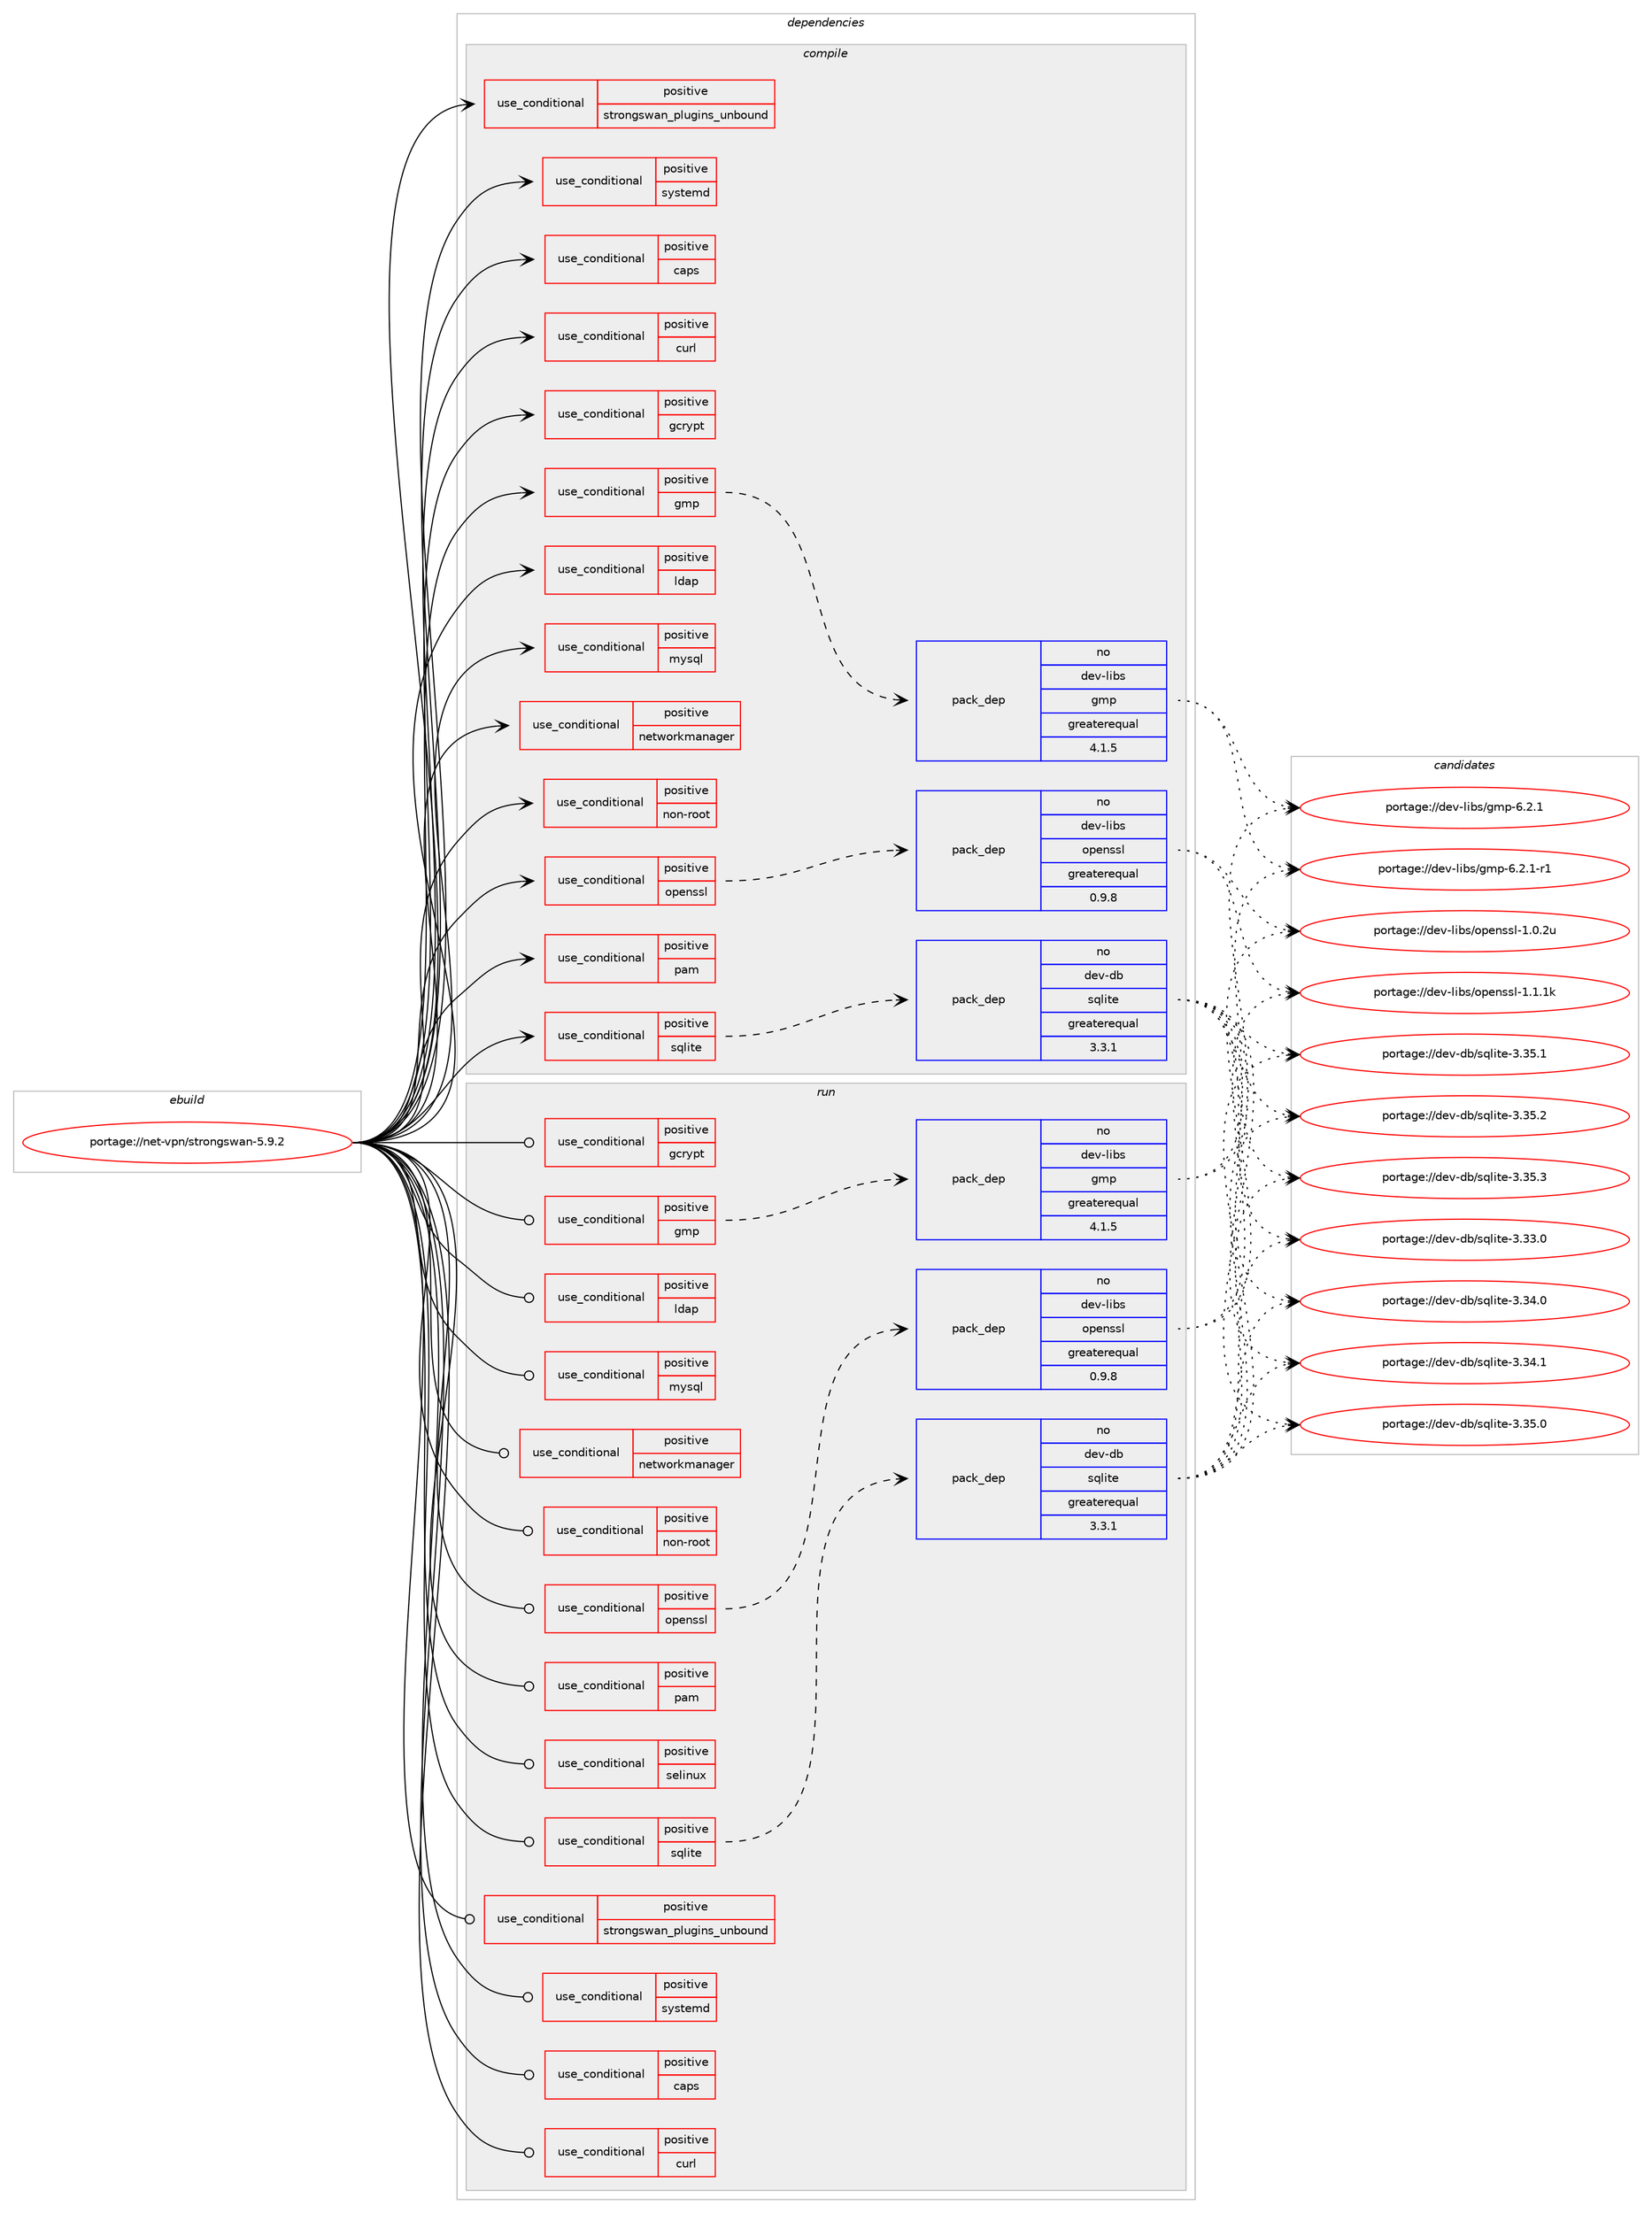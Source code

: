 digraph prolog {

# *************
# Graph options
# *************

newrank=true;
concentrate=true;
compound=true;
graph [rankdir=LR,fontname=Helvetica,fontsize=10,ranksep=1.5];#, ranksep=2.5, nodesep=0.2];
edge  [arrowhead=vee];
node  [fontname=Helvetica,fontsize=10];

# **********
# The ebuild
# **********

subgraph cluster_leftcol {
color=gray;
rank=same;
label=<<i>ebuild</i>>;
id [label="portage://net-vpn/strongswan-5.9.2", color=red, width=4, href="../net-vpn/strongswan-5.9.2.svg"];
}

# ****************
# The dependencies
# ****************

subgraph cluster_midcol {
color=gray;
label=<<i>dependencies</i>>;
subgraph cluster_compile {
fillcolor="#eeeeee";
style=filled;
label=<<i>compile</i>>;
subgraph cond186 {
dependency355 [label=<<TABLE BORDER="0" CELLBORDER="1" CELLSPACING="0" CELLPADDING="4"><TR><TD ROWSPAN="3" CELLPADDING="10">use_conditional</TD></TR><TR><TD>positive</TD></TR><TR><TD>caps</TD></TR></TABLE>>, shape=none, color=red];
# *** BEGIN UNKNOWN DEPENDENCY TYPE (TODO) ***
# dependency355 -> package_dependency(portage://net-vpn/strongswan-5.9.2,install,no,sys-libs,libcap,none,[,,],[],[])
# *** END UNKNOWN DEPENDENCY TYPE (TODO) ***

}
id:e -> dependency355:w [weight=20,style="solid",arrowhead="vee"];
subgraph cond187 {
dependency356 [label=<<TABLE BORDER="0" CELLBORDER="1" CELLSPACING="0" CELLPADDING="4"><TR><TD ROWSPAN="3" CELLPADDING="10">use_conditional</TD></TR><TR><TD>positive</TD></TR><TR><TD>curl</TD></TR></TABLE>>, shape=none, color=red];
# *** BEGIN UNKNOWN DEPENDENCY TYPE (TODO) ***
# dependency356 -> package_dependency(portage://net-vpn/strongswan-5.9.2,install,no,net-misc,curl,none,[,,],[],[])
# *** END UNKNOWN DEPENDENCY TYPE (TODO) ***

}
id:e -> dependency356:w [weight=20,style="solid",arrowhead="vee"];
subgraph cond188 {
dependency357 [label=<<TABLE BORDER="0" CELLBORDER="1" CELLSPACING="0" CELLPADDING="4"><TR><TD ROWSPAN="3" CELLPADDING="10">use_conditional</TD></TR><TR><TD>positive</TD></TR><TR><TD>gcrypt</TD></TR></TABLE>>, shape=none, color=red];
# *** BEGIN UNKNOWN DEPENDENCY TYPE (TODO) ***
# dependency357 -> package_dependency(portage://net-vpn/strongswan-5.9.2,install,no,dev-libs,libgcrypt,none,[,,],[slot(0)],[])
# *** END UNKNOWN DEPENDENCY TYPE (TODO) ***

}
id:e -> dependency357:w [weight=20,style="solid",arrowhead="vee"];
subgraph cond189 {
dependency358 [label=<<TABLE BORDER="0" CELLBORDER="1" CELLSPACING="0" CELLPADDING="4"><TR><TD ROWSPAN="3" CELLPADDING="10">use_conditional</TD></TR><TR><TD>positive</TD></TR><TR><TD>gmp</TD></TR></TABLE>>, shape=none, color=red];
subgraph pack162 {
dependency359 [label=<<TABLE BORDER="0" CELLBORDER="1" CELLSPACING="0" CELLPADDING="4" WIDTH="220"><TR><TD ROWSPAN="6" CELLPADDING="30">pack_dep</TD></TR><TR><TD WIDTH="110">no</TD></TR><TR><TD>dev-libs</TD></TR><TR><TD>gmp</TD></TR><TR><TD>greaterequal</TD></TR><TR><TD>4.1.5</TD></TR></TABLE>>, shape=none, color=blue];
}
dependency358:e -> dependency359:w [weight=20,style="dashed",arrowhead="vee"];
}
id:e -> dependency358:w [weight=20,style="solid",arrowhead="vee"];
subgraph cond190 {
dependency360 [label=<<TABLE BORDER="0" CELLBORDER="1" CELLSPACING="0" CELLPADDING="4"><TR><TD ROWSPAN="3" CELLPADDING="10">use_conditional</TD></TR><TR><TD>positive</TD></TR><TR><TD>ldap</TD></TR></TABLE>>, shape=none, color=red];
# *** BEGIN UNKNOWN DEPENDENCY TYPE (TODO) ***
# dependency360 -> package_dependency(portage://net-vpn/strongswan-5.9.2,install,no,net-nds,openldap,none,[,,],[],[])
# *** END UNKNOWN DEPENDENCY TYPE (TODO) ***

}
id:e -> dependency360:w [weight=20,style="solid",arrowhead="vee"];
subgraph cond191 {
dependency361 [label=<<TABLE BORDER="0" CELLBORDER="1" CELLSPACING="0" CELLPADDING="4"><TR><TD ROWSPAN="3" CELLPADDING="10">use_conditional</TD></TR><TR><TD>positive</TD></TR><TR><TD>mysql</TD></TR></TABLE>>, shape=none, color=red];
# *** BEGIN UNKNOWN DEPENDENCY TYPE (TODO) ***
# dependency361 -> package_dependency(portage://net-vpn/strongswan-5.9.2,install,no,dev-db,mysql-connector-c,none,[,,],any_same_slot,[])
# *** END UNKNOWN DEPENDENCY TYPE (TODO) ***

}
id:e -> dependency361:w [weight=20,style="solid",arrowhead="vee"];
subgraph cond192 {
dependency362 [label=<<TABLE BORDER="0" CELLBORDER="1" CELLSPACING="0" CELLPADDING="4"><TR><TD ROWSPAN="3" CELLPADDING="10">use_conditional</TD></TR><TR><TD>positive</TD></TR><TR><TD>networkmanager</TD></TR></TABLE>>, shape=none, color=red];
# *** BEGIN UNKNOWN DEPENDENCY TYPE (TODO) ***
# dependency362 -> package_dependency(portage://net-vpn/strongswan-5.9.2,install,no,net-misc,networkmanager,none,[,,],[],[])
# *** END UNKNOWN DEPENDENCY TYPE (TODO) ***

}
id:e -> dependency362:w [weight=20,style="solid",arrowhead="vee"];
subgraph cond193 {
dependency363 [label=<<TABLE BORDER="0" CELLBORDER="1" CELLSPACING="0" CELLPADDING="4"><TR><TD ROWSPAN="3" CELLPADDING="10">use_conditional</TD></TR><TR><TD>positive</TD></TR><TR><TD>non-root</TD></TR></TABLE>>, shape=none, color=red];
# *** BEGIN UNKNOWN DEPENDENCY TYPE (TODO) ***
# dependency363 -> package_dependency(portage://net-vpn/strongswan-5.9.2,install,no,acct-user,ipsec,none,[,,],[],[])
# *** END UNKNOWN DEPENDENCY TYPE (TODO) ***

# *** BEGIN UNKNOWN DEPENDENCY TYPE (TODO) ***
# dependency363 -> package_dependency(portage://net-vpn/strongswan-5.9.2,install,no,acct-group,ipsec,none,[,,],[],[])
# *** END UNKNOWN DEPENDENCY TYPE (TODO) ***

}
id:e -> dependency363:w [weight=20,style="solid",arrowhead="vee"];
subgraph cond194 {
dependency364 [label=<<TABLE BORDER="0" CELLBORDER="1" CELLSPACING="0" CELLPADDING="4"><TR><TD ROWSPAN="3" CELLPADDING="10">use_conditional</TD></TR><TR><TD>positive</TD></TR><TR><TD>openssl</TD></TR></TABLE>>, shape=none, color=red];
subgraph pack163 {
dependency365 [label=<<TABLE BORDER="0" CELLBORDER="1" CELLSPACING="0" CELLPADDING="4" WIDTH="220"><TR><TD ROWSPAN="6" CELLPADDING="30">pack_dep</TD></TR><TR><TD WIDTH="110">no</TD></TR><TR><TD>dev-libs</TD></TR><TR><TD>openssl</TD></TR><TR><TD>greaterequal</TD></TR><TR><TD>0.9.8</TD></TR></TABLE>>, shape=none, color=blue];
}
dependency364:e -> dependency365:w [weight=20,style="dashed",arrowhead="vee"];
}
id:e -> dependency364:w [weight=20,style="solid",arrowhead="vee"];
subgraph cond195 {
dependency366 [label=<<TABLE BORDER="0" CELLBORDER="1" CELLSPACING="0" CELLPADDING="4"><TR><TD ROWSPAN="3" CELLPADDING="10">use_conditional</TD></TR><TR><TD>positive</TD></TR><TR><TD>pam</TD></TR></TABLE>>, shape=none, color=red];
# *** BEGIN UNKNOWN DEPENDENCY TYPE (TODO) ***
# dependency366 -> package_dependency(portage://net-vpn/strongswan-5.9.2,install,no,sys-libs,pam,none,[,,],[],[])
# *** END UNKNOWN DEPENDENCY TYPE (TODO) ***

}
id:e -> dependency366:w [weight=20,style="solid",arrowhead="vee"];
subgraph cond196 {
dependency367 [label=<<TABLE BORDER="0" CELLBORDER="1" CELLSPACING="0" CELLPADDING="4"><TR><TD ROWSPAN="3" CELLPADDING="10">use_conditional</TD></TR><TR><TD>positive</TD></TR><TR><TD>sqlite</TD></TR></TABLE>>, shape=none, color=red];
subgraph pack164 {
dependency368 [label=<<TABLE BORDER="0" CELLBORDER="1" CELLSPACING="0" CELLPADDING="4" WIDTH="220"><TR><TD ROWSPAN="6" CELLPADDING="30">pack_dep</TD></TR><TR><TD WIDTH="110">no</TD></TR><TR><TD>dev-db</TD></TR><TR><TD>sqlite</TD></TR><TR><TD>greaterequal</TD></TR><TR><TD>3.3.1</TD></TR></TABLE>>, shape=none, color=blue];
}
dependency367:e -> dependency368:w [weight=20,style="dashed",arrowhead="vee"];
}
id:e -> dependency367:w [weight=20,style="solid",arrowhead="vee"];
subgraph cond197 {
dependency369 [label=<<TABLE BORDER="0" CELLBORDER="1" CELLSPACING="0" CELLPADDING="4"><TR><TD ROWSPAN="3" CELLPADDING="10">use_conditional</TD></TR><TR><TD>positive</TD></TR><TR><TD>strongswan_plugins_unbound</TD></TR></TABLE>>, shape=none, color=red];
# *** BEGIN UNKNOWN DEPENDENCY TYPE (TODO) ***
# dependency369 -> package_dependency(portage://net-vpn/strongswan-5.9.2,install,no,net-dns,unbound,none,[,,],any_same_slot,[])
# *** END UNKNOWN DEPENDENCY TYPE (TODO) ***

# *** BEGIN UNKNOWN DEPENDENCY TYPE (TODO) ***
# dependency369 -> package_dependency(portage://net-vpn/strongswan-5.9.2,install,no,net-libs,ldns,none,[,,],[],[])
# *** END UNKNOWN DEPENDENCY TYPE (TODO) ***

}
id:e -> dependency369:w [weight=20,style="solid",arrowhead="vee"];
subgraph cond198 {
dependency370 [label=<<TABLE BORDER="0" CELLBORDER="1" CELLSPACING="0" CELLPADDING="4"><TR><TD ROWSPAN="3" CELLPADDING="10">use_conditional</TD></TR><TR><TD>positive</TD></TR><TR><TD>systemd</TD></TR></TABLE>>, shape=none, color=red];
# *** BEGIN UNKNOWN DEPENDENCY TYPE (TODO) ***
# dependency370 -> package_dependency(portage://net-vpn/strongswan-5.9.2,install,no,sys-apps,systemd,none,[,,],[],[])
# *** END UNKNOWN DEPENDENCY TYPE (TODO) ***

}
id:e -> dependency370:w [weight=20,style="solid",arrowhead="vee"];
# *** BEGIN UNKNOWN DEPENDENCY TYPE (TODO) ***
# id -> package_dependency(portage://net-vpn/strongswan-5.9.2,install,no,sys-kernel,linux-headers,none,[,,],[],[])
# *** END UNKNOWN DEPENDENCY TYPE (TODO) ***

# *** BEGIN UNKNOWN DEPENDENCY TYPE (TODO) ***
# id -> package_dependency(portage://net-vpn/strongswan-5.9.2,install,no,virtual,linux-sources,none,[,,],[],[])
# *** END UNKNOWN DEPENDENCY TYPE (TODO) ***

}
subgraph cluster_compileandrun {
fillcolor="#eeeeee";
style=filled;
label=<<i>compile and run</i>>;
}
subgraph cluster_run {
fillcolor="#eeeeee";
style=filled;
label=<<i>run</i>>;
subgraph cond199 {
dependency371 [label=<<TABLE BORDER="0" CELLBORDER="1" CELLSPACING="0" CELLPADDING="4"><TR><TD ROWSPAN="3" CELLPADDING="10">use_conditional</TD></TR><TR><TD>positive</TD></TR><TR><TD>caps</TD></TR></TABLE>>, shape=none, color=red];
# *** BEGIN UNKNOWN DEPENDENCY TYPE (TODO) ***
# dependency371 -> package_dependency(portage://net-vpn/strongswan-5.9.2,run,no,sys-libs,libcap,none,[,,],[],[])
# *** END UNKNOWN DEPENDENCY TYPE (TODO) ***

}
id:e -> dependency371:w [weight=20,style="solid",arrowhead="odot"];
subgraph cond200 {
dependency372 [label=<<TABLE BORDER="0" CELLBORDER="1" CELLSPACING="0" CELLPADDING="4"><TR><TD ROWSPAN="3" CELLPADDING="10">use_conditional</TD></TR><TR><TD>positive</TD></TR><TR><TD>curl</TD></TR></TABLE>>, shape=none, color=red];
# *** BEGIN UNKNOWN DEPENDENCY TYPE (TODO) ***
# dependency372 -> package_dependency(portage://net-vpn/strongswan-5.9.2,run,no,net-misc,curl,none,[,,],[],[])
# *** END UNKNOWN DEPENDENCY TYPE (TODO) ***

}
id:e -> dependency372:w [weight=20,style="solid",arrowhead="odot"];
subgraph cond201 {
dependency373 [label=<<TABLE BORDER="0" CELLBORDER="1" CELLSPACING="0" CELLPADDING="4"><TR><TD ROWSPAN="3" CELLPADDING="10">use_conditional</TD></TR><TR><TD>positive</TD></TR><TR><TD>gcrypt</TD></TR></TABLE>>, shape=none, color=red];
# *** BEGIN UNKNOWN DEPENDENCY TYPE (TODO) ***
# dependency373 -> package_dependency(portage://net-vpn/strongswan-5.9.2,run,no,dev-libs,libgcrypt,none,[,,],[slot(0)],[])
# *** END UNKNOWN DEPENDENCY TYPE (TODO) ***

}
id:e -> dependency373:w [weight=20,style="solid",arrowhead="odot"];
subgraph cond202 {
dependency374 [label=<<TABLE BORDER="0" CELLBORDER="1" CELLSPACING="0" CELLPADDING="4"><TR><TD ROWSPAN="3" CELLPADDING="10">use_conditional</TD></TR><TR><TD>positive</TD></TR><TR><TD>gmp</TD></TR></TABLE>>, shape=none, color=red];
subgraph pack165 {
dependency375 [label=<<TABLE BORDER="0" CELLBORDER="1" CELLSPACING="0" CELLPADDING="4" WIDTH="220"><TR><TD ROWSPAN="6" CELLPADDING="30">pack_dep</TD></TR><TR><TD WIDTH="110">no</TD></TR><TR><TD>dev-libs</TD></TR><TR><TD>gmp</TD></TR><TR><TD>greaterequal</TD></TR><TR><TD>4.1.5</TD></TR></TABLE>>, shape=none, color=blue];
}
dependency374:e -> dependency375:w [weight=20,style="dashed",arrowhead="vee"];
}
id:e -> dependency374:w [weight=20,style="solid",arrowhead="odot"];
subgraph cond203 {
dependency376 [label=<<TABLE BORDER="0" CELLBORDER="1" CELLSPACING="0" CELLPADDING="4"><TR><TD ROWSPAN="3" CELLPADDING="10">use_conditional</TD></TR><TR><TD>positive</TD></TR><TR><TD>ldap</TD></TR></TABLE>>, shape=none, color=red];
# *** BEGIN UNKNOWN DEPENDENCY TYPE (TODO) ***
# dependency376 -> package_dependency(portage://net-vpn/strongswan-5.9.2,run,no,net-nds,openldap,none,[,,],[],[])
# *** END UNKNOWN DEPENDENCY TYPE (TODO) ***

}
id:e -> dependency376:w [weight=20,style="solid",arrowhead="odot"];
subgraph cond204 {
dependency377 [label=<<TABLE BORDER="0" CELLBORDER="1" CELLSPACING="0" CELLPADDING="4"><TR><TD ROWSPAN="3" CELLPADDING="10">use_conditional</TD></TR><TR><TD>positive</TD></TR><TR><TD>mysql</TD></TR></TABLE>>, shape=none, color=red];
# *** BEGIN UNKNOWN DEPENDENCY TYPE (TODO) ***
# dependency377 -> package_dependency(portage://net-vpn/strongswan-5.9.2,run,no,dev-db,mysql-connector-c,none,[,,],any_same_slot,[])
# *** END UNKNOWN DEPENDENCY TYPE (TODO) ***

}
id:e -> dependency377:w [weight=20,style="solid",arrowhead="odot"];
subgraph cond205 {
dependency378 [label=<<TABLE BORDER="0" CELLBORDER="1" CELLSPACING="0" CELLPADDING="4"><TR><TD ROWSPAN="3" CELLPADDING="10">use_conditional</TD></TR><TR><TD>positive</TD></TR><TR><TD>networkmanager</TD></TR></TABLE>>, shape=none, color=red];
# *** BEGIN UNKNOWN DEPENDENCY TYPE (TODO) ***
# dependency378 -> package_dependency(portage://net-vpn/strongswan-5.9.2,run,no,net-misc,networkmanager,none,[,,],[],[])
# *** END UNKNOWN DEPENDENCY TYPE (TODO) ***

}
id:e -> dependency378:w [weight=20,style="solid",arrowhead="odot"];
subgraph cond206 {
dependency379 [label=<<TABLE BORDER="0" CELLBORDER="1" CELLSPACING="0" CELLPADDING="4"><TR><TD ROWSPAN="3" CELLPADDING="10">use_conditional</TD></TR><TR><TD>positive</TD></TR><TR><TD>non-root</TD></TR></TABLE>>, shape=none, color=red];
# *** BEGIN UNKNOWN DEPENDENCY TYPE (TODO) ***
# dependency379 -> package_dependency(portage://net-vpn/strongswan-5.9.2,run,no,acct-user,ipsec,none,[,,],[],[])
# *** END UNKNOWN DEPENDENCY TYPE (TODO) ***

# *** BEGIN UNKNOWN DEPENDENCY TYPE (TODO) ***
# dependency379 -> package_dependency(portage://net-vpn/strongswan-5.9.2,run,no,acct-group,ipsec,none,[,,],[],[])
# *** END UNKNOWN DEPENDENCY TYPE (TODO) ***

}
id:e -> dependency379:w [weight=20,style="solid",arrowhead="odot"];
subgraph cond207 {
dependency380 [label=<<TABLE BORDER="0" CELLBORDER="1" CELLSPACING="0" CELLPADDING="4"><TR><TD ROWSPAN="3" CELLPADDING="10">use_conditional</TD></TR><TR><TD>positive</TD></TR><TR><TD>openssl</TD></TR></TABLE>>, shape=none, color=red];
subgraph pack166 {
dependency381 [label=<<TABLE BORDER="0" CELLBORDER="1" CELLSPACING="0" CELLPADDING="4" WIDTH="220"><TR><TD ROWSPAN="6" CELLPADDING="30">pack_dep</TD></TR><TR><TD WIDTH="110">no</TD></TR><TR><TD>dev-libs</TD></TR><TR><TD>openssl</TD></TR><TR><TD>greaterequal</TD></TR><TR><TD>0.9.8</TD></TR></TABLE>>, shape=none, color=blue];
}
dependency380:e -> dependency381:w [weight=20,style="dashed",arrowhead="vee"];
}
id:e -> dependency380:w [weight=20,style="solid",arrowhead="odot"];
subgraph cond208 {
dependency382 [label=<<TABLE BORDER="0" CELLBORDER="1" CELLSPACING="0" CELLPADDING="4"><TR><TD ROWSPAN="3" CELLPADDING="10">use_conditional</TD></TR><TR><TD>positive</TD></TR><TR><TD>pam</TD></TR></TABLE>>, shape=none, color=red];
# *** BEGIN UNKNOWN DEPENDENCY TYPE (TODO) ***
# dependency382 -> package_dependency(portage://net-vpn/strongswan-5.9.2,run,no,sys-libs,pam,none,[,,],[],[])
# *** END UNKNOWN DEPENDENCY TYPE (TODO) ***

}
id:e -> dependency382:w [weight=20,style="solid",arrowhead="odot"];
subgraph cond209 {
dependency383 [label=<<TABLE BORDER="0" CELLBORDER="1" CELLSPACING="0" CELLPADDING="4"><TR><TD ROWSPAN="3" CELLPADDING="10">use_conditional</TD></TR><TR><TD>positive</TD></TR><TR><TD>selinux</TD></TR></TABLE>>, shape=none, color=red];
# *** BEGIN UNKNOWN DEPENDENCY TYPE (TODO) ***
# dependency383 -> package_dependency(portage://net-vpn/strongswan-5.9.2,run,no,sec-policy,selinux-ipsec,none,[,,],[],[])
# *** END UNKNOWN DEPENDENCY TYPE (TODO) ***

}
id:e -> dependency383:w [weight=20,style="solid",arrowhead="odot"];
subgraph cond210 {
dependency384 [label=<<TABLE BORDER="0" CELLBORDER="1" CELLSPACING="0" CELLPADDING="4"><TR><TD ROWSPAN="3" CELLPADDING="10">use_conditional</TD></TR><TR><TD>positive</TD></TR><TR><TD>sqlite</TD></TR></TABLE>>, shape=none, color=red];
subgraph pack167 {
dependency385 [label=<<TABLE BORDER="0" CELLBORDER="1" CELLSPACING="0" CELLPADDING="4" WIDTH="220"><TR><TD ROWSPAN="6" CELLPADDING="30">pack_dep</TD></TR><TR><TD WIDTH="110">no</TD></TR><TR><TD>dev-db</TD></TR><TR><TD>sqlite</TD></TR><TR><TD>greaterequal</TD></TR><TR><TD>3.3.1</TD></TR></TABLE>>, shape=none, color=blue];
}
dependency384:e -> dependency385:w [weight=20,style="dashed",arrowhead="vee"];
}
id:e -> dependency384:w [weight=20,style="solid",arrowhead="odot"];
subgraph cond211 {
dependency386 [label=<<TABLE BORDER="0" CELLBORDER="1" CELLSPACING="0" CELLPADDING="4"><TR><TD ROWSPAN="3" CELLPADDING="10">use_conditional</TD></TR><TR><TD>positive</TD></TR><TR><TD>strongswan_plugins_unbound</TD></TR></TABLE>>, shape=none, color=red];
# *** BEGIN UNKNOWN DEPENDENCY TYPE (TODO) ***
# dependency386 -> package_dependency(portage://net-vpn/strongswan-5.9.2,run,no,net-dns,unbound,none,[,,],any_same_slot,[])
# *** END UNKNOWN DEPENDENCY TYPE (TODO) ***

# *** BEGIN UNKNOWN DEPENDENCY TYPE (TODO) ***
# dependency386 -> package_dependency(portage://net-vpn/strongswan-5.9.2,run,no,net-libs,ldns,none,[,,],[],[])
# *** END UNKNOWN DEPENDENCY TYPE (TODO) ***

}
id:e -> dependency386:w [weight=20,style="solid",arrowhead="odot"];
subgraph cond212 {
dependency387 [label=<<TABLE BORDER="0" CELLBORDER="1" CELLSPACING="0" CELLPADDING="4"><TR><TD ROWSPAN="3" CELLPADDING="10">use_conditional</TD></TR><TR><TD>positive</TD></TR><TR><TD>systemd</TD></TR></TABLE>>, shape=none, color=red];
# *** BEGIN UNKNOWN DEPENDENCY TYPE (TODO) ***
# dependency387 -> package_dependency(portage://net-vpn/strongswan-5.9.2,run,no,sys-apps,systemd,none,[,,],[],[])
# *** END UNKNOWN DEPENDENCY TYPE (TODO) ***

}
id:e -> dependency387:w [weight=20,style="solid",arrowhead="odot"];
# *** BEGIN UNKNOWN DEPENDENCY TYPE (TODO) ***
# id -> package_dependency(portage://net-vpn/strongswan-5.9.2,run,no,sys-apps,iproute2,none,[,,],[],[])
# *** END UNKNOWN DEPENDENCY TYPE (TODO) ***

# *** BEGIN UNKNOWN DEPENDENCY TYPE (TODO) ***
# id -> package_dependency(portage://net-vpn/strongswan-5.9.2,run,no,virtual,logger,none,[,,],[],[])
# *** END UNKNOWN DEPENDENCY TYPE (TODO) ***

# *** BEGIN UNKNOWN DEPENDENCY TYPE (TODO) ***
# id -> package_dependency(portage://net-vpn/strongswan-5.9.2,run,weak,net-vpn,libreswan,none,[,,],[],[])
# *** END UNKNOWN DEPENDENCY TYPE (TODO) ***

}
}

# **************
# The candidates
# **************

subgraph cluster_choices {
rank=same;
color=gray;
label=<<i>candidates</i>>;

subgraph choice162 {
color=black;
nodesep=1;
choice100101118451081059811547103109112455446504649 [label="portage://dev-libs/gmp-6.2.1", color=red, width=4,href="../dev-libs/gmp-6.2.1.svg"];
choice1001011184510810598115471031091124554465046494511449 [label="portage://dev-libs/gmp-6.2.1-r1", color=red, width=4,href="../dev-libs/gmp-6.2.1-r1.svg"];
dependency359:e -> choice100101118451081059811547103109112455446504649:w [style=dotted,weight="100"];
dependency359:e -> choice1001011184510810598115471031091124554465046494511449:w [style=dotted,weight="100"];
}
subgraph choice163 {
color=black;
nodesep=1;
choice100101118451081059811547111112101110115115108454946484650117 [label="portage://dev-libs/openssl-1.0.2u", color=red, width=4,href="../dev-libs/openssl-1.0.2u.svg"];
choice100101118451081059811547111112101110115115108454946494649107 [label="portage://dev-libs/openssl-1.1.1k", color=red, width=4,href="../dev-libs/openssl-1.1.1k.svg"];
dependency365:e -> choice100101118451081059811547111112101110115115108454946484650117:w [style=dotted,weight="100"];
dependency365:e -> choice100101118451081059811547111112101110115115108454946494649107:w [style=dotted,weight="100"];
}
subgraph choice164 {
color=black;
nodesep=1;
choice10010111845100984711511310810511610145514651514648 [label="portage://dev-db/sqlite-3.33.0", color=red, width=4,href="../dev-db/sqlite-3.33.0.svg"];
choice10010111845100984711511310810511610145514651524648 [label="portage://dev-db/sqlite-3.34.0", color=red, width=4,href="../dev-db/sqlite-3.34.0.svg"];
choice10010111845100984711511310810511610145514651524649 [label="portage://dev-db/sqlite-3.34.1", color=red, width=4,href="../dev-db/sqlite-3.34.1.svg"];
choice10010111845100984711511310810511610145514651534648 [label="portage://dev-db/sqlite-3.35.0", color=red, width=4,href="../dev-db/sqlite-3.35.0.svg"];
choice10010111845100984711511310810511610145514651534649 [label="portage://dev-db/sqlite-3.35.1", color=red, width=4,href="../dev-db/sqlite-3.35.1.svg"];
choice10010111845100984711511310810511610145514651534650 [label="portage://dev-db/sqlite-3.35.2", color=red, width=4,href="../dev-db/sqlite-3.35.2.svg"];
choice10010111845100984711511310810511610145514651534651 [label="portage://dev-db/sqlite-3.35.3", color=red, width=4,href="../dev-db/sqlite-3.35.3.svg"];
dependency368:e -> choice10010111845100984711511310810511610145514651514648:w [style=dotted,weight="100"];
dependency368:e -> choice10010111845100984711511310810511610145514651524648:w [style=dotted,weight="100"];
dependency368:e -> choice10010111845100984711511310810511610145514651524649:w [style=dotted,weight="100"];
dependency368:e -> choice10010111845100984711511310810511610145514651534648:w [style=dotted,weight="100"];
dependency368:e -> choice10010111845100984711511310810511610145514651534649:w [style=dotted,weight="100"];
dependency368:e -> choice10010111845100984711511310810511610145514651534650:w [style=dotted,weight="100"];
dependency368:e -> choice10010111845100984711511310810511610145514651534651:w [style=dotted,weight="100"];
}
subgraph choice165 {
color=black;
nodesep=1;
choice100101118451081059811547103109112455446504649 [label="portage://dev-libs/gmp-6.2.1", color=red, width=4,href="../dev-libs/gmp-6.2.1.svg"];
choice1001011184510810598115471031091124554465046494511449 [label="portage://dev-libs/gmp-6.2.1-r1", color=red, width=4,href="../dev-libs/gmp-6.2.1-r1.svg"];
dependency375:e -> choice100101118451081059811547103109112455446504649:w [style=dotted,weight="100"];
dependency375:e -> choice1001011184510810598115471031091124554465046494511449:w [style=dotted,weight="100"];
}
subgraph choice166 {
color=black;
nodesep=1;
choice100101118451081059811547111112101110115115108454946484650117 [label="portage://dev-libs/openssl-1.0.2u", color=red, width=4,href="../dev-libs/openssl-1.0.2u.svg"];
choice100101118451081059811547111112101110115115108454946494649107 [label="portage://dev-libs/openssl-1.1.1k", color=red, width=4,href="../dev-libs/openssl-1.1.1k.svg"];
dependency381:e -> choice100101118451081059811547111112101110115115108454946484650117:w [style=dotted,weight="100"];
dependency381:e -> choice100101118451081059811547111112101110115115108454946494649107:w [style=dotted,weight="100"];
}
subgraph choice167 {
color=black;
nodesep=1;
choice10010111845100984711511310810511610145514651514648 [label="portage://dev-db/sqlite-3.33.0", color=red, width=4,href="../dev-db/sqlite-3.33.0.svg"];
choice10010111845100984711511310810511610145514651524648 [label="portage://dev-db/sqlite-3.34.0", color=red, width=4,href="../dev-db/sqlite-3.34.0.svg"];
choice10010111845100984711511310810511610145514651524649 [label="portage://dev-db/sqlite-3.34.1", color=red, width=4,href="../dev-db/sqlite-3.34.1.svg"];
choice10010111845100984711511310810511610145514651534648 [label="portage://dev-db/sqlite-3.35.0", color=red, width=4,href="../dev-db/sqlite-3.35.0.svg"];
choice10010111845100984711511310810511610145514651534649 [label="portage://dev-db/sqlite-3.35.1", color=red, width=4,href="../dev-db/sqlite-3.35.1.svg"];
choice10010111845100984711511310810511610145514651534650 [label="portage://dev-db/sqlite-3.35.2", color=red, width=4,href="../dev-db/sqlite-3.35.2.svg"];
choice10010111845100984711511310810511610145514651534651 [label="portage://dev-db/sqlite-3.35.3", color=red, width=4,href="../dev-db/sqlite-3.35.3.svg"];
dependency385:e -> choice10010111845100984711511310810511610145514651514648:w [style=dotted,weight="100"];
dependency385:e -> choice10010111845100984711511310810511610145514651524648:w [style=dotted,weight="100"];
dependency385:e -> choice10010111845100984711511310810511610145514651524649:w [style=dotted,weight="100"];
dependency385:e -> choice10010111845100984711511310810511610145514651534648:w [style=dotted,weight="100"];
dependency385:e -> choice10010111845100984711511310810511610145514651534649:w [style=dotted,weight="100"];
dependency385:e -> choice10010111845100984711511310810511610145514651534650:w [style=dotted,weight="100"];
dependency385:e -> choice10010111845100984711511310810511610145514651534651:w [style=dotted,weight="100"];
}
}

}
